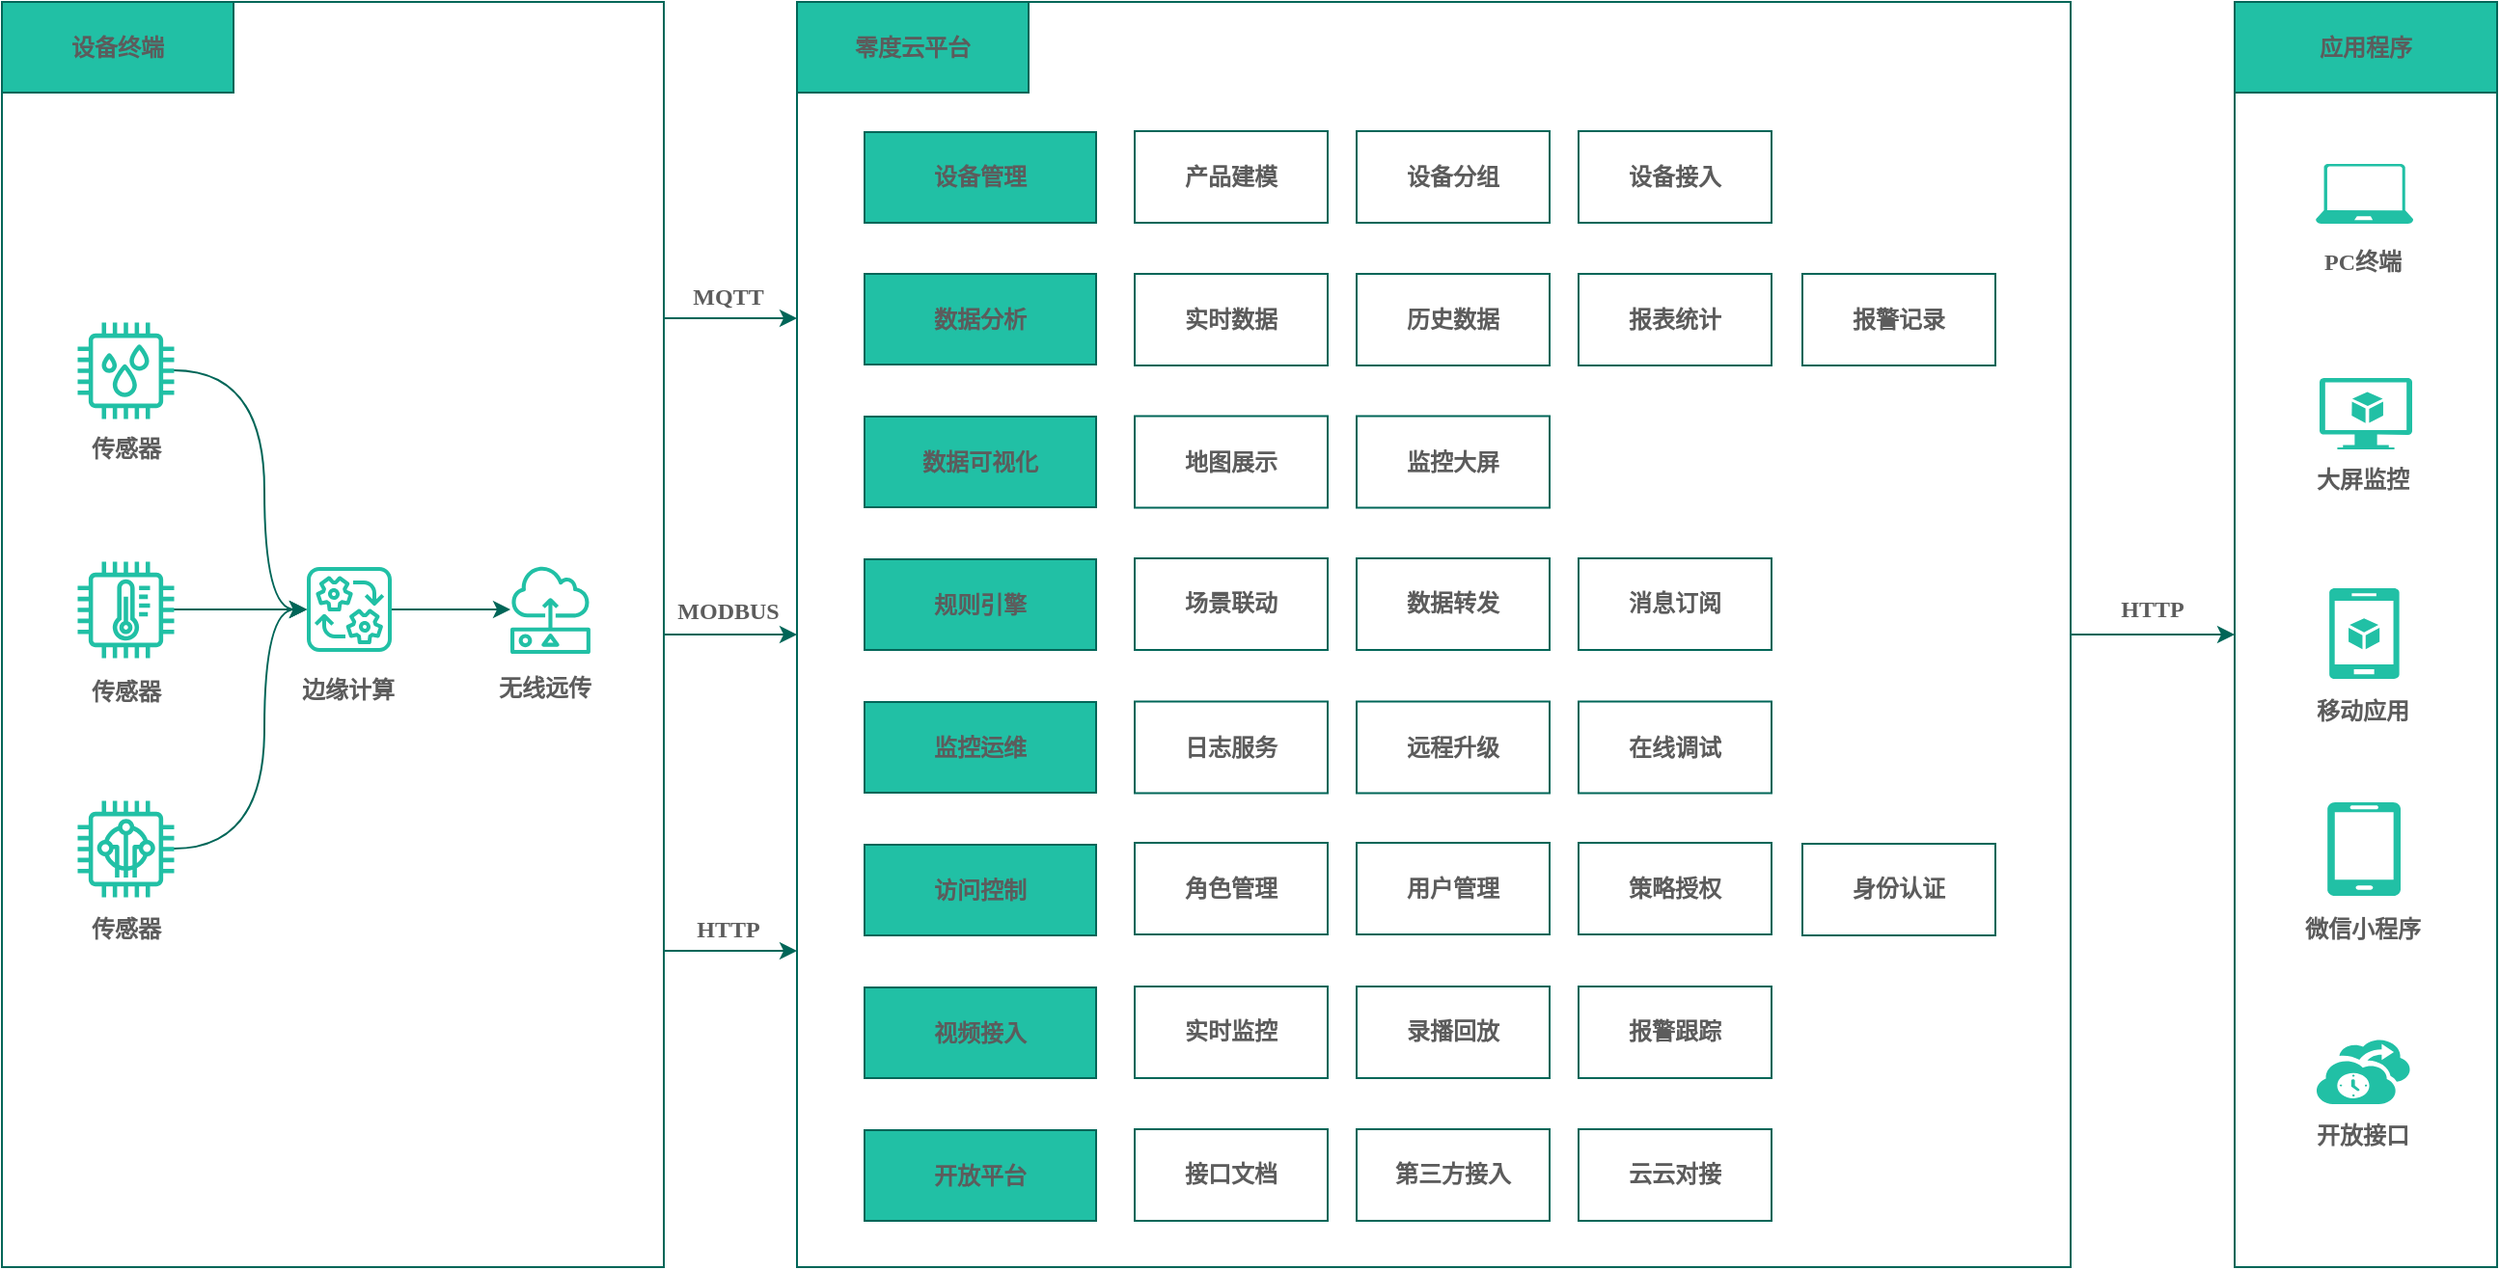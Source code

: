 <mxfile version="20.2.7" type="github">
  <diagram id="eXwY4UNL-JvXnbsKmHx1" name="第 1 页">
    <mxGraphModel dx="1327" dy="794" grid="0" gridSize="10" guides="1" tooltips="1" connect="1" arrows="1" fold="1" page="1" pageScale="1" pageWidth="1600" pageHeight="900" math="0" shadow="0">
      <root>
        <mxCell id="0" />
        <mxCell id="1" parent="0" />
        <mxCell id="tjXEyFFxzJn_yfCBgNNE-80" style="edgeStyle=orthogonalEdgeStyle;rounded=0;orthogonalLoop=1;jettySize=auto;html=1;entryX=0;entryY=0.5;entryDx=0;entryDy=0;strokeColor=#006658;fontColor=#5C5C5C;fontStyle=1;fontFamily=Verdana;curved=1;" parent="1" source="tjXEyFFxzJn_yfCBgNNE-59" target="tjXEyFFxzJn_yfCBgNNE-73" edge="1">
          <mxGeometry relative="1" as="geometry" />
        </mxCell>
        <mxCell id="tjXEyFFxzJn_yfCBgNNE-81" style="edgeStyle=orthogonalEdgeStyle;rounded=0;orthogonalLoop=1;jettySize=auto;html=1;exitX=1;exitY=0.75;exitDx=0;exitDy=0;entryX=0;entryY=0.75;entryDx=0;entryDy=0;strokeColor=#006658;fontColor=#5C5C5C;fontStyle=1;fontFamily=Verdana;curved=1;" parent="1" source="tjXEyFFxzJn_yfCBgNNE-59" target="tjXEyFFxzJn_yfCBgNNE-73" edge="1">
          <mxGeometry relative="1" as="geometry" />
        </mxCell>
        <mxCell id="tjXEyFFxzJn_yfCBgNNE-82" style="edgeStyle=orthogonalEdgeStyle;rounded=0;orthogonalLoop=1;jettySize=auto;html=1;exitX=1;exitY=0.25;exitDx=0;exitDy=0;entryX=0;entryY=0.25;entryDx=0;entryDy=0;strokeColor=#006658;fontColor=#5C5C5C;fontStyle=1;fontFamily=Verdana;curved=1;" parent="1" source="tjXEyFFxzJn_yfCBgNNE-59" target="tjXEyFFxzJn_yfCBgNNE-73" edge="1">
          <mxGeometry relative="1" as="geometry" />
        </mxCell>
        <mxCell id="tjXEyFFxzJn_yfCBgNNE-59" value="" style="rounded=0;whiteSpace=wrap;html=1;fontFamily=Verdana;fontSize=12;fontColor=#5C5C5C;fillColor=none;labelBorderColor=#A9C4EB;strokeColor=#006658;fontStyle=1" parent="1" vertex="1">
          <mxGeometry x="97" y="224" width="343" height="656" as="geometry" />
        </mxCell>
        <mxCell id="OxqNXNUA6j1CO8IW8d2d-9" style="edgeStyle=orthogonalEdgeStyle;rounded=0;orthogonalLoop=1;jettySize=auto;html=1;fontColor=#5C5C5C;strokeColor=#006658;fillColor=#21C0A5;fontFamily=Verdana;curved=1;" edge="1" parent="1" source="tjXEyFFxzJn_yfCBgNNE-10" target="tjXEyFFxzJn_yfCBgNNE-65">
          <mxGeometry relative="1" as="geometry">
            <Array as="points">
              <mxPoint x="233" y="415" />
              <mxPoint x="233" y="539" />
            </Array>
          </mxGeometry>
        </mxCell>
        <mxCell id="tjXEyFFxzJn_yfCBgNNE-10" value="" style="outlineConnect=0;fontColor=#5C5C5C;fillColor=#21C0A5;strokeColor=#006658;verticalLabelPosition=bottom;verticalAlign=top;align=center;html=1;fontSize=12;fontStyle=1;aspect=fixed;pointerEvents=1;shape=mxgraph.aws4.iot_thing_humidity_sensor;fillStyle=auto;strokeWidth=0.3;rounded=0;resizeWidth=0;fixedWidth=0;fontFamily=Verdana;" parent="1" vertex="1">
          <mxGeometry x="136" y="390" width="50" height="50" as="geometry" />
        </mxCell>
        <mxCell id="OxqNXNUA6j1CO8IW8d2d-11" style="edgeStyle=orthogonalEdgeStyle;rounded=0;orthogonalLoop=1;jettySize=auto;html=1;fontColor=#5C5C5C;strokeColor=#006658;fillColor=#21C0A5;fontFamily=Verdana;curved=1;" edge="1" parent="1" source="tjXEyFFxzJn_yfCBgNNE-11" target="tjXEyFFxzJn_yfCBgNNE-65">
          <mxGeometry relative="1" as="geometry" />
        </mxCell>
        <mxCell id="tjXEyFFxzJn_yfCBgNNE-11" value="" style="outlineConnect=0;fontColor=#5C5C5C;fillColor=#21C0A5;strokeColor=#006658;verticalLabelPosition=bottom;verticalAlign=top;align=center;html=1;fontSize=12;fontStyle=1;aspect=fixed;pointerEvents=1;shape=mxgraph.aws4.iot_thing_temperature_sensor;strokeWidth=0.3;rounded=0;fontFamily=Verdana;" parent="1" vertex="1">
          <mxGeometry x="136" y="514" width="50" height="50" as="geometry" />
        </mxCell>
        <mxCell id="OxqNXNUA6j1CO8IW8d2d-12" style="edgeStyle=orthogonalEdgeStyle;rounded=0;orthogonalLoop=1;jettySize=auto;html=1;fontColor=#5C5C5C;strokeColor=#006658;fillColor=#21C0A5;fontFamily=Verdana;curved=1;" edge="1" parent="1" source="tjXEyFFxzJn_yfCBgNNE-14" target="tjXEyFFxzJn_yfCBgNNE-65">
          <mxGeometry relative="1" as="geometry">
            <Array as="points">
              <mxPoint x="233" y="663" />
              <mxPoint x="233" y="539" />
            </Array>
          </mxGeometry>
        </mxCell>
        <mxCell id="tjXEyFFxzJn_yfCBgNNE-14" value="" style="outlineConnect=0;fontColor=#5C5C5C;fillColor=#21C0A5;strokeColor=#006658;verticalLabelPosition=bottom;verticalAlign=top;align=center;html=1;fontSize=12;fontStyle=1;aspect=fixed;pointerEvents=1;shape=mxgraph.aws4.iot_thing_freertos_device;fillStyle=auto;strokeWidth=0.3;rounded=0;fontFamily=Verdana;" parent="1" vertex="1">
          <mxGeometry x="136" y="638" width="50" height="50" as="geometry" />
        </mxCell>
        <mxCell id="tjXEyFFxzJn_yfCBgNNE-60" value="传感器" style="text;html=1;resizable=0;autosize=1;align=center;verticalAlign=middle;points=[];fillColor=none;strokeColor=none;rounded=0;fontFamily=Verdana;fontSize=12;fontColor=#5C5C5C;fontStyle=1;" parent="1" vertex="1">
          <mxGeometry x="134" y="443" width="54" height="26" as="geometry" />
        </mxCell>
        <mxCell id="tjXEyFFxzJn_yfCBgNNE-63" value="传感器" style="text;html=1;resizable=0;autosize=1;align=center;verticalAlign=middle;points=[];fillColor=none;strokeColor=none;rounded=0;fontFamily=Verdana;fontSize=12;fontColor=#5C5C5C;fontStyle=1;" parent="1" vertex="1">
          <mxGeometry x="134" y="569" width="54" height="26" as="geometry" />
        </mxCell>
        <mxCell id="tjXEyFFxzJn_yfCBgNNE-64" value="传感器" style="text;html=1;resizable=0;autosize=1;align=center;verticalAlign=middle;points=[];fillColor=none;strokeColor=none;rounded=0;fontFamily=Verdana;fontSize=12;fontColor=#5C5C5C;fontStyle=1;" parent="1" vertex="1">
          <mxGeometry x="134" y="692" width="54" height="26" as="geometry" />
        </mxCell>
        <mxCell id="OxqNXNUA6j1CO8IW8d2d-13" style="edgeStyle=orthogonalEdgeStyle;rounded=0;orthogonalLoop=1;jettySize=auto;html=1;fontColor=#5C5C5C;strokeColor=#006658;fillColor=#21C0A5;fontFamily=Verdana;curved=1;" edge="1" parent="1" source="tjXEyFFxzJn_yfCBgNNE-65" target="OxqNXNUA6j1CO8IW8d2d-7">
          <mxGeometry relative="1" as="geometry" />
        </mxCell>
        <mxCell id="tjXEyFFxzJn_yfCBgNNE-65" value="" style="outlineConnect=0;fontColor=#5C5C5C;fillColor=#21C0A5;strokeColor=none;dashed=0;verticalLabelPosition=bottom;verticalAlign=top;align=center;html=1;fontSize=12;fontStyle=1;aspect=fixed;pointerEvents=1;shape=mxgraph.aws4.iot_greengrass_interprocess_communication;rounded=0;fontFamily=Verdana;" parent="1" vertex="1">
          <mxGeometry x="255" y="517" width="44" height="44" as="geometry" />
        </mxCell>
        <mxCell id="tjXEyFFxzJn_yfCBgNNE-66" value="边缘计算" style="text;html=1;resizable=0;autosize=1;align=center;verticalAlign=middle;points=[];fillColor=none;strokeColor=none;rounded=0;fontFamily=Verdana;fontSize=12;fontColor=#5C5C5C;fontStyle=1;" parent="1" vertex="1">
          <mxGeometry x="243" y="568" width="66" height="26" as="geometry" />
        </mxCell>
        <mxCell id="tjXEyFFxzJn_yfCBgNNE-67" value="无线远传" style="text;html=1;resizable=0;autosize=1;align=center;verticalAlign=middle;points=[];fillColor=none;strokeColor=none;rounded=0;fontFamily=Verdana;fontSize=12;fontColor=#5C5C5C;fontStyle=1;" parent="1" vertex="1">
          <mxGeometry x="345.23" y="567" width="66" height="26" as="geometry" />
        </mxCell>
        <mxCell id="tjXEyFFxzJn_yfCBgNNE-73" value="" style="rounded=0;whiteSpace=wrap;html=1;fontFamily=Verdana;fontSize=12;fontColor=#5C5C5C;fillColor=none;labelBorderColor=#A9C4EB;strokeColor=#006658;fontStyle=1" parent="1" vertex="1">
          <mxGeometry x="509" y="224" width="660" height="656" as="geometry" />
        </mxCell>
        <mxCell id="tjXEyFFxzJn_yfCBgNNE-118" style="edgeStyle=orthogonalEdgeStyle;rounded=0;orthogonalLoop=1;jettySize=auto;html=1;entryX=0;entryY=0.5;entryDx=0;entryDy=0;strokeColor=#006658;fontColor=#5C5C5C;fontStyle=1;fontFamily=Verdana;curved=1;" parent="1" source="tjXEyFFxzJn_yfCBgNNE-73" target="tjXEyFFxzJn_yfCBgNNE-101" edge="1">
          <mxGeometry relative="1" as="geometry" />
        </mxCell>
        <mxCell id="tjXEyFFxzJn_yfCBgNNE-83" value="MQTT" style="text;html=1;align=center;verticalAlign=middle;resizable=0;points=[];autosize=1;strokeColor=none;fillColor=none;fontColor=#5C5C5C;rounded=0;fontStyle=1;fontFamily=Verdana;" parent="1" vertex="1">
          <mxGeometry x="445" y="364" width="56" height="26" as="geometry" />
        </mxCell>
        <mxCell id="tjXEyFFxzJn_yfCBgNNE-84" value="MODBUS" style="text;html=1;align=center;verticalAlign=middle;resizable=0;points=[];autosize=1;strokeColor=none;fillColor=none;fontColor=#5C5C5C;rounded=0;fontStyle=1;fontFamily=Verdana;" parent="1" vertex="1">
          <mxGeometry x="434.5" y="526.5" width="77" height="26" as="geometry" />
        </mxCell>
        <mxCell id="tjXEyFFxzJn_yfCBgNNE-85" value="HTTP" style="text;html=1;align=center;verticalAlign=middle;resizable=0;points=[];autosize=1;strokeColor=none;fillColor=none;fontColor=#5C5C5C;rounded=0;fontStyle=1;fontFamily=Verdana;" parent="1" vertex="1">
          <mxGeometry x="446.5" y="692" width="53" height="26" as="geometry" />
        </mxCell>
        <mxCell id="tjXEyFFxzJn_yfCBgNNE-101" value="" style="rounded=0;whiteSpace=wrap;html=1;fontFamily=Verdana;fontSize=12;fontColor=#5C5C5C;fillColor=none;labelBorderColor=#A9C4EB;strokeColor=#006658;fontStyle=1" parent="1" vertex="1">
          <mxGeometry x="1254" y="224" width="136" height="656" as="geometry" />
        </mxCell>
        <mxCell id="tjXEyFFxzJn_yfCBgNNE-103" value="&lt;span&gt;产品建模&lt;/span&gt;" style="rounded=0;whiteSpace=wrap;html=1;fontColor=#5C5C5C;strokeColor=#006658;fillColor=none;fontStyle=1;fontFamily=Verdana;" parent="1" vertex="1">
          <mxGeometry x="684" y="291" width="100" height="47.5" as="geometry" />
        </mxCell>
        <mxCell id="tjXEyFFxzJn_yfCBgNNE-107" value="微信小程序" style="text;html=1;resizable=0;autosize=1;align=center;verticalAlign=middle;points=[];fillColor=none;strokeColor=none;rounded=0;fontFamily=Verdana;fontSize=12;fontColor=#5C5C5C;fontStyle=1;" parent="1" vertex="1">
          <mxGeometry x="1281.0" y="692" width="78" height="26" as="geometry" />
        </mxCell>
        <mxCell id="tjXEyFFxzJn_yfCBgNNE-109" value="移动应用" style="text;html=1;resizable=0;autosize=1;align=center;verticalAlign=middle;points=[];fillColor=none;strokeColor=none;rounded=0;fontFamily=Verdana;fontSize=12;fontColor=#5C5C5C;fontStyle=1;" parent="1" vertex="1">
          <mxGeometry x="1287.0" y="579" width="66" height="26" as="geometry" />
        </mxCell>
        <mxCell id="tjXEyFFxzJn_yfCBgNNE-113" value="" style="verticalLabelPosition=bottom;html=1;verticalAlign=top;align=center;strokeColor=none;fillColor=#21C0A5;shape=mxgraph.azure.virtual_machine_feature;pointerEvents=1;fontColor=#5C5C5C;rounded=0;fontStyle=1;fontFamily=Verdana;" parent="1" vertex="1">
          <mxGeometry x="1298" y="419" width="48" height="37" as="geometry" />
        </mxCell>
        <mxCell id="tjXEyFFxzJn_yfCBgNNE-114" value="" style="verticalLabelPosition=bottom;html=1;verticalAlign=top;align=center;strokeColor=none;fillColor=#21C0A5;shape=mxgraph.azure.mobile_services;pointerEvents=1;fontColor=#5C5C5C;rounded=0;fontStyle=1;fontFamily=Verdana;" parent="1" vertex="1">
          <mxGeometry x="1303" y="528" width="36.39" height="47" as="geometry" />
        </mxCell>
        <mxCell id="tjXEyFFxzJn_yfCBgNNE-115" value="" style="verticalLabelPosition=bottom;html=1;verticalAlign=top;align=center;strokeColor=none;fillColor=#21C0A5;shape=mxgraph.azure.laptop;pointerEvents=1;fontColor=#5C5C5C;rounded=0;fontStyle=1;fontFamily=Verdana;" parent="1" vertex="1">
          <mxGeometry x="1296" y="308" width="50.61" height="31" as="geometry" />
        </mxCell>
        <mxCell id="tjXEyFFxzJn_yfCBgNNE-116" value="PC终端" style="text;html=1;resizable=0;autosize=1;align=center;verticalAlign=middle;points=[];fillColor=none;strokeColor=none;rounded=0;fontFamily=Verdana;fontSize=12;fontColor=#5C5C5C;fontStyle=1;" parent="1" vertex="1">
          <mxGeometry x="1290.5" y="346" width="59" height="26" as="geometry" />
        </mxCell>
        <mxCell id="tjXEyFFxzJn_yfCBgNNE-117" value="大屏监控" style="text;html=1;resizable=0;autosize=1;align=center;verticalAlign=middle;points=[];fillColor=none;strokeColor=none;rounded=0;fontFamily=Verdana;fontSize=12;fontColor=#5C5C5C;fontStyle=1;" parent="1" vertex="1">
          <mxGeometry x="1287.0" y="459" width="66" height="26" as="geometry" />
        </mxCell>
        <mxCell id="tjXEyFFxzJn_yfCBgNNE-119" value="" style="verticalLabelPosition=bottom;html=1;verticalAlign=top;align=center;strokeColor=none;fillColor=#21C0A5;shape=mxgraph.azure.backup_service;fontColor=#5C5C5C;rounded=0;fontStyle=1;fontFamily=Verdana;" parent="1" vertex="1">
          <mxGeometry x="1295.86" y="761.5" width="49.28" height="34" as="geometry" />
        </mxCell>
        <mxCell id="tjXEyFFxzJn_yfCBgNNE-120" value="开放接口" style="text;html=1;resizable=0;autosize=1;align=center;verticalAlign=middle;points=[];fillColor=none;strokeColor=none;rounded=0;fontFamily=Verdana;fontSize=12;fontColor=#5C5C5C;fontStyle=1;" parent="1" vertex="1">
          <mxGeometry x="1287.0" y="799" width="66" height="26" as="geometry" />
        </mxCell>
        <mxCell id="tjXEyFFxzJn_yfCBgNNE-138" value="&lt;span&gt;设备分组&lt;/span&gt;" style="rounded=0;whiteSpace=wrap;html=1;fontColor=#5C5C5C;strokeColor=#006658;fillColor=none;fontStyle=1;fontFamily=Verdana;" parent="1" vertex="1">
          <mxGeometry x="799" y="291" width="100" height="47.5" as="geometry" />
        </mxCell>
        <mxCell id="tjXEyFFxzJn_yfCBgNNE-140" value="设备管理" style="rounded=0;whiteSpace=wrap;html=1;fontColor=#5C5C5C;strokeColor=#006658;fillColor=#21C0A5;fontStyle=1;fontFamily=Verdana;" parent="1" vertex="1">
          <mxGeometry x="544" y="291.5" width="120" height="47" as="geometry" />
        </mxCell>
        <mxCell id="tjXEyFFxzJn_yfCBgNNE-141" value="&lt;span&gt;设备接入&lt;/span&gt;" style="rounded=0;whiteSpace=wrap;html=1;fontColor=#5C5C5C;strokeColor=#006658;fillColor=none;fontStyle=1;fontFamily=Verdana;" parent="1" vertex="1">
          <mxGeometry x="914" y="291" width="100" height="47.5" as="geometry" />
        </mxCell>
        <mxCell id="tjXEyFFxzJn_yfCBgNNE-143" value="&lt;span&gt;实时数据&lt;/span&gt;" style="rounded=0;whiteSpace=wrap;html=1;fontColor=#5C5C5C;strokeColor=#006658;fillColor=none;fontStyle=1;fontFamily=Verdana;" parent="1" vertex="1">
          <mxGeometry x="684" y="365" width="100" height="47.5" as="geometry" />
        </mxCell>
        <mxCell id="tjXEyFFxzJn_yfCBgNNE-144" value="&lt;span&gt;报表统计&lt;/span&gt;" style="rounded=0;whiteSpace=wrap;html=1;fontColor=#5C5C5C;strokeColor=#006658;fillColor=none;fontStyle=1;fontFamily=Verdana;" parent="1" vertex="1">
          <mxGeometry x="914" y="365" width="100" height="47.5" as="geometry" />
        </mxCell>
        <mxCell id="tjXEyFFxzJn_yfCBgNNE-145" value="&lt;span&gt;历史数据&lt;/span&gt;" style="rounded=0;whiteSpace=wrap;html=1;fontColor=#5C5C5C;strokeColor=#006658;fillColor=none;fontStyle=1;fontFamily=Verdana;" parent="1" vertex="1">
          <mxGeometry x="799" y="365" width="100" height="47.5" as="geometry" />
        </mxCell>
        <mxCell id="tjXEyFFxzJn_yfCBgNNE-146" value="&lt;span&gt;报警记录&lt;/span&gt;" style="rounded=0;whiteSpace=wrap;html=1;fontColor=#5C5C5C;strokeColor=#006658;fillColor=none;fontStyle=1;fontFamily=Verdana;" parent="1" vertex="1">
          <mxGeometry x="1030" y="365" width="100" height="47.5" as="geometry" />
        </mxCell>
        <mxCell id="tjXEyFFxzJn_yfCBgNNE-147" value="数据分析" style="rounded=0;whiteSpace=wrap;html=1;fontColor=#5C5C5C;strokeColor=#006658;fillColor=#21C0A5;fontStyle=1;fontFamily=Verdana;" parent="1" vertex="1">
          <mxGeometry x="544" y="365" width="120" height="47" as="geometry" />
        </mxCell>
        <mxCell id="tjXEyFFxzJn_yfCBgNNE-149" value="数据可视化" style="rounded=0;whiteSpace=wrap;html=1;fontColor=#5C5C5C;strokeColor=#006658;fillColor=#21C0A5;fontStyle=1;fontFamily=Verdana;" parent="1" vertex="1">
          <mxGeometry x="544" y="439" width="120" height="47" as="geometry" />
        </mxCell>
        <mxCell id="tjXEyFFxzJn_yfCBgNNE-150" value="&lt;span&gt;地图展示&lt;/span&gt;" style="rounded=0;whiteSpace=wrap;html=1;fontColor=#5C5C5C;strokeColor=#006658;fillColor=none;fontStyle=1;fontFamily=Verdana;" parent="1" vertex="1">
          <mxGeometry x="684" y="438.75" width="100" height="47.5" as="geometry" />
        </mxCell>
        <mxCell id="tjXEyFFxzJn_yfCBgNNE-151" value="&lt;span&gt;监控大屏&lt;/span&gt;" style="rounded=0;whiteSpace=wrap;html=1;fontColor=#5C5C5C;strokeColor=#006658;fillColor=none;fontStyle=1;fontFamily=Verdana;" parent="1" vertex="1">
          <mxGeometry x="799" y="438.75" width="100" height="47.5" as="geometry" />
        </mxCell>
        <mxCell id="tjXEyFFxzJn_yfCBgNNE-155" value="规则引擎" style="rounded=0;whiteSpace=wrap;html=1;fontColor=#5C5C5C;strokeColor=#006658;fillColor=#21C0A5;fontStyle=1;fontFamily=Verdana;" parent="1" vertex="1">
          <mxGeometry x="544" y="513" width="120" height="47" as="geometry" />
        </mxCell>
        <mxCell id="tjXEyFFxzJn_yfCBgNNE-156" value="&lt;span&gt;场景联动&lt;/span&gt;" style="rounded=0;whiteSpace=wrap;html=1;fontColor=#5C5C5C;strokeColor=#006658;fillColor=none;fontStyle=1;fontFamily=Verdana;" parent="1" vertex="1">
          <mxGeometry x="684" y="512.5" width="100" height="47.5" as="geometry" />
        </mxCell>
        <mxCell id="tjXEyFFxzJn_yfCBgNNE-157" value="&lt;span&gt;数据转发&lt;/span&gt;" style="rounded=0;whiteSpace=wrap;html=1;fontColor=#5C5C5C;strokeColor=#006658;fillColor=none;fontStyle=1;fontFamily=Verdana;" parent="1" vertex="1">
          <mxGeometry x="799" y="512.5" width="100" height="47.5" as="geometry" />
        </mxCell>
        <mxCell id="tjXEyFFxzJn_yfCBgNNE-158" value="&lt;span&gt;消息订阅&lt;/span&gt;" style="rounded=0;whiteSpace=wrap;html=1;fontColor=#5C5C5C;strokeColor=#006658;fillColor=none;fontStyle=1;fontFamily=Verdana;" parent="1" vertex="1">
          <mxGeometry x="914" y="512.5" width="100" height="47.5" as="geometry" />
        </mxCell>
        <mxCell id="tjXEyFFxzJn_yfCBgNNE-159" value="监控运维" style="rounded=0;whiteSpace=wrap;html=1;fontColor=#5C5C5C;strokeColor=#006658;fillColor=#21C0A5;fontStyle=1;fontFamily=Verdana;" parent="1" vertex="1">
          <mxGeometry x="544" y="587" width="120" height="47" as="geometry" />
        </mxCell>
        <mxCell id="tjXEyFFxzJn_yfCBgNNE-160" value="&lt;span&gt;日志服务&lt;/span&gt;" style="rounded=0;whiteSpace=wrap;html=1;fontColor=#5C5C5C;strokeColor=#006658;fillColor=none;fontStyle=1;fontFamily=Verdana;" parent="1" vertex="1">
          <mxGeometry x="684" y="586.75" width="100" height="47.5" as="geometry" />
        </mxCell>
        <mxCell id="tjXEyFFxzJn_yfCBgNNE-161" value="&lt;span&gt;远程升级&lt;/span&gt;" style="rounded=0;whiteSpace=wrap;html=1;fontColor=#5C5C5C;strokeColor=#006658;fillColor=none;fontStyle=1;fontFamily=Verdana;" parent="1" vertex="1">
          <mxGeometry x="799" y="586.75" width="100" height="47.5" as="geometry" />
        </mxCell>
        <mxCell id="tjXEyFFxzJn_yfCBgNNE-162" value="&lt;span&gt;在线调试&lt;/span&gt;" style="rounded=0;whiteSpace=wrap;html=1;fontColor=#5C5C5C;strokeColor=#006658;fillColor=none;fontStyle=1;fontFamily=Verdana;" parent="1" vertex="1">
          <mxGeometry x="914" y="586.75" width="100" height="47.5" as="geometry" />
        </mxCell>
        <mxCell id="tjXEyFFxzJn_yfCBgNNE-166" value="策略授权" style="rounded=0;whiteSpace=wrap;html=1;fontColor=#5C5C5C;strokeColor=#006658;fillColor=none;fontStyle=1;fontFamily=Verdana;" parent="1" vertex="1">
          <mxGeometry x="914" y="660" width="100" height="47.5" as="geometry" />
        </mxCell>
        <mxCell id="tjXEyFFxzJn_yfCBgNNE-167" value="访问控制" style="rounded=0;whiteSpace=wrap;html=1;fontColor=#5C5C5C;strokeColor=#006658;fillColor=#21C0A5;fontStyle=1;fontFamily=Verdana;" parent="1" vertex="1">
          <mxGeometry x="544" y="661" width="120" height="47" as="geometry" />
        </mxCell>
        <mxCell id="tjXEyFFxzJn_yfCBgNNE-168" value="&lt;span&gt;角色管理&lt;/span&gt;" style="rounded=0;whiteSpace=wrap;html=1;fontColor=#5C5C5C;strokeColor=#006658;fillColor=none;fontStyle=1;fontFamily=Verdana;" parent="1" vertex="1">
          <mxGeometry x="684" y="660" width="100" height="47.5" as="geometry" />
        </mxCell>
        <mxCell id="tjXEyFFxzJn_yfCBgNNE-169" value="&lt;span&gt;用户管理&lt;/span&gt;" style="rounded=0;whiteSpace=wrap;html=1;fontColor=#5C5C5C;strokeColor=#006658;fillColor=none;fontStyle=1;fontFamily=Verdana;" parent="1" vertex="1">
          <mxGeometry x="799" y="660" width="100" height="47.5" as="geometry" />
        </mxCell>
        <mxCell id="tjXEyFFxzJn_yfCBgNNE-170" value="&lt;span&gt;云云对接&lt;/span&gt;" style="rounded=0;whiteSpace=wrap;html=1;fontColor=#5C5C5C;strokeColor=#006658;fillColor=none;fontStyle=1;fontFamily=Verdana;" parent="1" vertex="1">
          <mxGeometry x="914" y="808.5" width="100" height="47.5" as="geometry" />
        </mxCell>
        <mxCell id="tjXEyFFxzJn_yfCBgNNE-171" value="开放平台" style="rounded=0;whiteSpace=wrap;html=1;fontColor=#5C5C5C;strokeColor=#006658;fillColor=#21C0A5;fontStyle=1;fontFamily=Verdana;" parent="1" vertex="1">
          <mxGeometry x="544" y="809" width="120" height="47" as="geometry" />
        </mxCell>
        <mxCell id="tjXEyFFxzJn_yfCBgNNE-176" value="&lt;span&gt;身份认证&lt;/span&gt;" style="rounded=0;whiteSpace=wrap;html=1;fontColor=#5C5C5C;strokeColor=#006658;fillColor=none;fontStyle=1;fontFamily=Verdana;" parent="1" vertex="1">
          <mxGeometry x="1030" y="660.5" width="100" height="47.5" as="geometry" />
        </mxCell>
        <mxCell id="tjXEyFFxzJn_yfCBgNNE-177" value="视频接入" style="rounded=0;whiteSpace=wrap;html=1;fontColor=#5C5C5C;strokeColor=#006658;fillColor=#21C0A5;fontStyle=1;fontFamily=Verdana;" parent="1" vertex="1">
          <mxGeometry x="544" y="735" width="120" height="47" as="geometry" />
        </mxCell>
        <mxCell id="tjXEyFFxzJn_yfCBgNNE-178" value="&lt;span&gt;实时监控&lt;/span&gt;" style="rounded=0;whiteSpace=wrap;html=1;fontColor=#5C5C5C;strokeColor=#006658;fillColor=none;fontStyle=1;fontFamily=Verdana;" parent="1" vertex="1">
          <mxGeometry x="684" y="734.5" width="100" height="47.5" as="geometry" />
        </mxCell>
        <mxCell id="tjXEyFFxzJn_yfCBgNNE-179" value="&lt;span&gt;录播回放&lt;/span&gt;" style="rounded=0;whiteSpace=wrap;html=1;fontColor=#5C5C5C;strokeColor=#006658;fillColor=none;fontStyle=1;fontFamily=Verdana;" parent="1" vertex="1">
          <mxGeometry x="799" y="734.5" width="100" height="47.5" as="geometry" />
        </mxCell>
        <mxCell id="tjXEyFFxzJn_yfCBgNNE-180" value="&lt;span&gt;报警跟踪&lt;/span&gt;" style="rounded=0;whiteSpace=wrap;html=1;fontColor=#5C5C5C;strokeColor=#006658;fillColor=none;fontStyle=1;fontFamily=Verdana;" parent="1" vertex="1">
          <mxGeometry x="914" y="734.5" width="100" height="47.5" as="geometry" />
        </mxCell>
        <mxCell id="tjXEyFFxzJn_yfCBgNNE-187" value="HTTP" style="text;html=1;align=center;verticalAlign=middle;resizable=0;points=[];autosize=1;strokeColor=none;fillColor=none;fontColor=#5C5C5C;rounded=0;fontStyle=1;fontFamily=Verdana;" parent="1" vertex="1">
          <mxGeometry x="1184" y="526" width="53" height="26" as="geometry" />
        </mxCell>
        <mxCell id="OxqNXNUA6j1CO8IW8d2d-7" value="" style="sketch=0;outlineConnect=0;fontColor=#5C5C5C;fillColor=#21C0A5;strokeColor=none;dashed=0;verticalLabelPosition=bottom;verticalAlign=top;align=center;html=1;fontSize=12;fontStyle=0;aspect=fixed;pointerEvents=1;shape=mxgraph.aws4.sensor;fontFamily=Verdana;" vertex="1" parent="1">
          <mxGeometry x="360" y="516" width="42.46" height="46" as="geometry" />
        </mxCell>
        <mxCell id="OxqNXNUA6j1CO8IW8d2d-16" value="设备终端" style="rounded=0;whiteSpace=wrap;html=1;strokeColor=#006658;fillColor=#21C0A5;fontStyle=1;fontFamily=Verdana;fontColor=#5C5C5C;" vertex="1" parent="1">
          <mxGeometry x="97" y="224" width="120" height="47" as="geometry" />
        </mxCell>
        <mxCell id="OxqNXNUA6j1CO8IW8d2d-17" value="零度云平台" style="rounded=0;whiteSpace=wrap;html=1;strokeColor=#006658;fillColor=#21C0A5;fontStyle=1;fontFamily=Verdana;fontColor=#5C5C5C;" vertex="1" parent="1">
          <mxGeometry x="509" y="224" width="120" height="47" as="geometry" />
        </mxCell>
        <mxCell id="OxqNXNUA6j1CO8IW8d2d-18" value="应用程序" style="rounded=0;whiteSpace=wrap;html=1;strokeColor=#006658;fillColor=#21C0A5;fontStyle=1;fontFamily=Verdana;fontColor=#5C5C5C;" vertex="1" parent="1">
          <mxGeometry x="1254" y="224" width="136" height="47" as="geometry" />
        </mxCell>
        <mxCell id="0i5c23y_zRVQkmlZ4660-1" value="&lt;span&gt;接口文档&lt;/span&gt;" style="rounded=0;whiteSpace=wrap;html=1;fontColor=#5C5C5C;strokeColor=#006658;fillColor=none;fontStyle=1;fontFamily=Verdana;" vertex="1" parent="1">
          <mxGeometry x="684" y="808.5" width="100" height="47.5" as="geometry" />
        </mxCell>
        <mxCell id="0i5c23y_zRVQkmlZ4660-2" value="&lt;span&gt;第三方接入&lt;/span&gt;" style="rounded=0;whiteSpace=wrap;html=1;fontColor=#5C5C5C;strokeColor=#006658;fillColor=none;fontStyle=1;fontFamily=Verdana;" vertex="1" parent="1">
          <mxGeometry x="799" y="808.5" width="100" height="47.5" as="geometry" />
        </mxCell>
        <mxCell id="0i5c23y_zRVQkmlZ4660-6" value="" style="group" vertex="1" connectable="0" parent="1">
          <mxGeometry x="1302" y="639" width="38" height="48.5" as="geometry" />
        </mxCell>
        <mxCell id="tjXEyFFxzJn_yfCBgNNE-132" value="" style="shape=image;html=1;verticalAlign=top;verticalLabelPosition=bottom;imageAspect=0;aspect=fixed;image=https://cdn2.iconfinder.com/data/icons/social-media-2420/512/WeChat-128.png;fontColor=#5C5C5C;strokeColor=#006658;fillColor=#21C0A5;rounded=0;fontStyle=1;fontFamily=Verdana;" parent="0i5c23y_zRVQkmlZ4660-6" vertex="1">
          <mxGeometry x="8.75" y="14" width="20.5" height="20.5" as="geometry" />
        </mxCell>
        <mxCell id="0i5c23y_zRVQkmlZ4660-4" value="" style="verticalLabelPosition=bottom;html=1;verticalAlign=top;align=center;strokeColor=none;fillColor=#21C0A5;shape=mxgraph.azure.mobile;pointerEvents=1;fillStyle=auto;fontFamily=Verdana;fontColor=#5C5C5C;" vertex="1" parent="0i5c23y_zRVQkmlZ4660-6">
          <mxGeometry width="38" height="48.5" as="geometry" />
        </mxCell>
      </root>
    </mxGraphModel>
  </diagram>
</mxfile>
